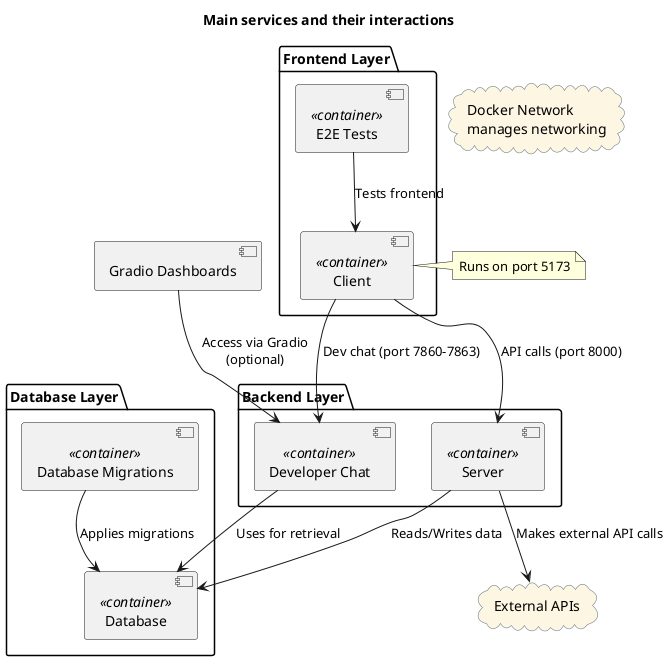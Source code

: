 @startuml
title Main services and their interactions
skinparam rectangle {
    BackgroundColor #FDF6E3
    BorderColor #586e75
}
skinparam cloud {
    BackgroundColor #FDF6E3
    BorderColor #586e75
}

cloud "Docker Network\nmanages networking" as DockerNetwork

package "Database Layer" {
    [Database] <<container>> 
    [Database Migrations] <<container>> 
}

package "Backend Layer" {
    [Server] <<container>> 
    [Developer Chat] <<container>> 
}

package "Frontend Layer" {
    [Client] <<container>> 
    [E2E Tests] <<container>>
}

cloud "External APIs" as ExternalAPIs

[Database Migrations] --> [Database] : Applies migrations
[Server] --> [Database] : Reads/Writes data
[Client] --> [Server] : API calls (port 8000)
[Client] --> [Developer Chat] : Dev chat (port 7860-7863)
[Gradio Dashboards] --> [Developer Chat] : Access via Gradio\n(optional)
[E2E Tests] --> [Client] : Tests frontend
[Server] --> ExternalAPIs : Makes external API calls
[Developer Chat] --> [Database] : Uses for retrieval

note right of Client
Runs on port 5173
end note

@enduml